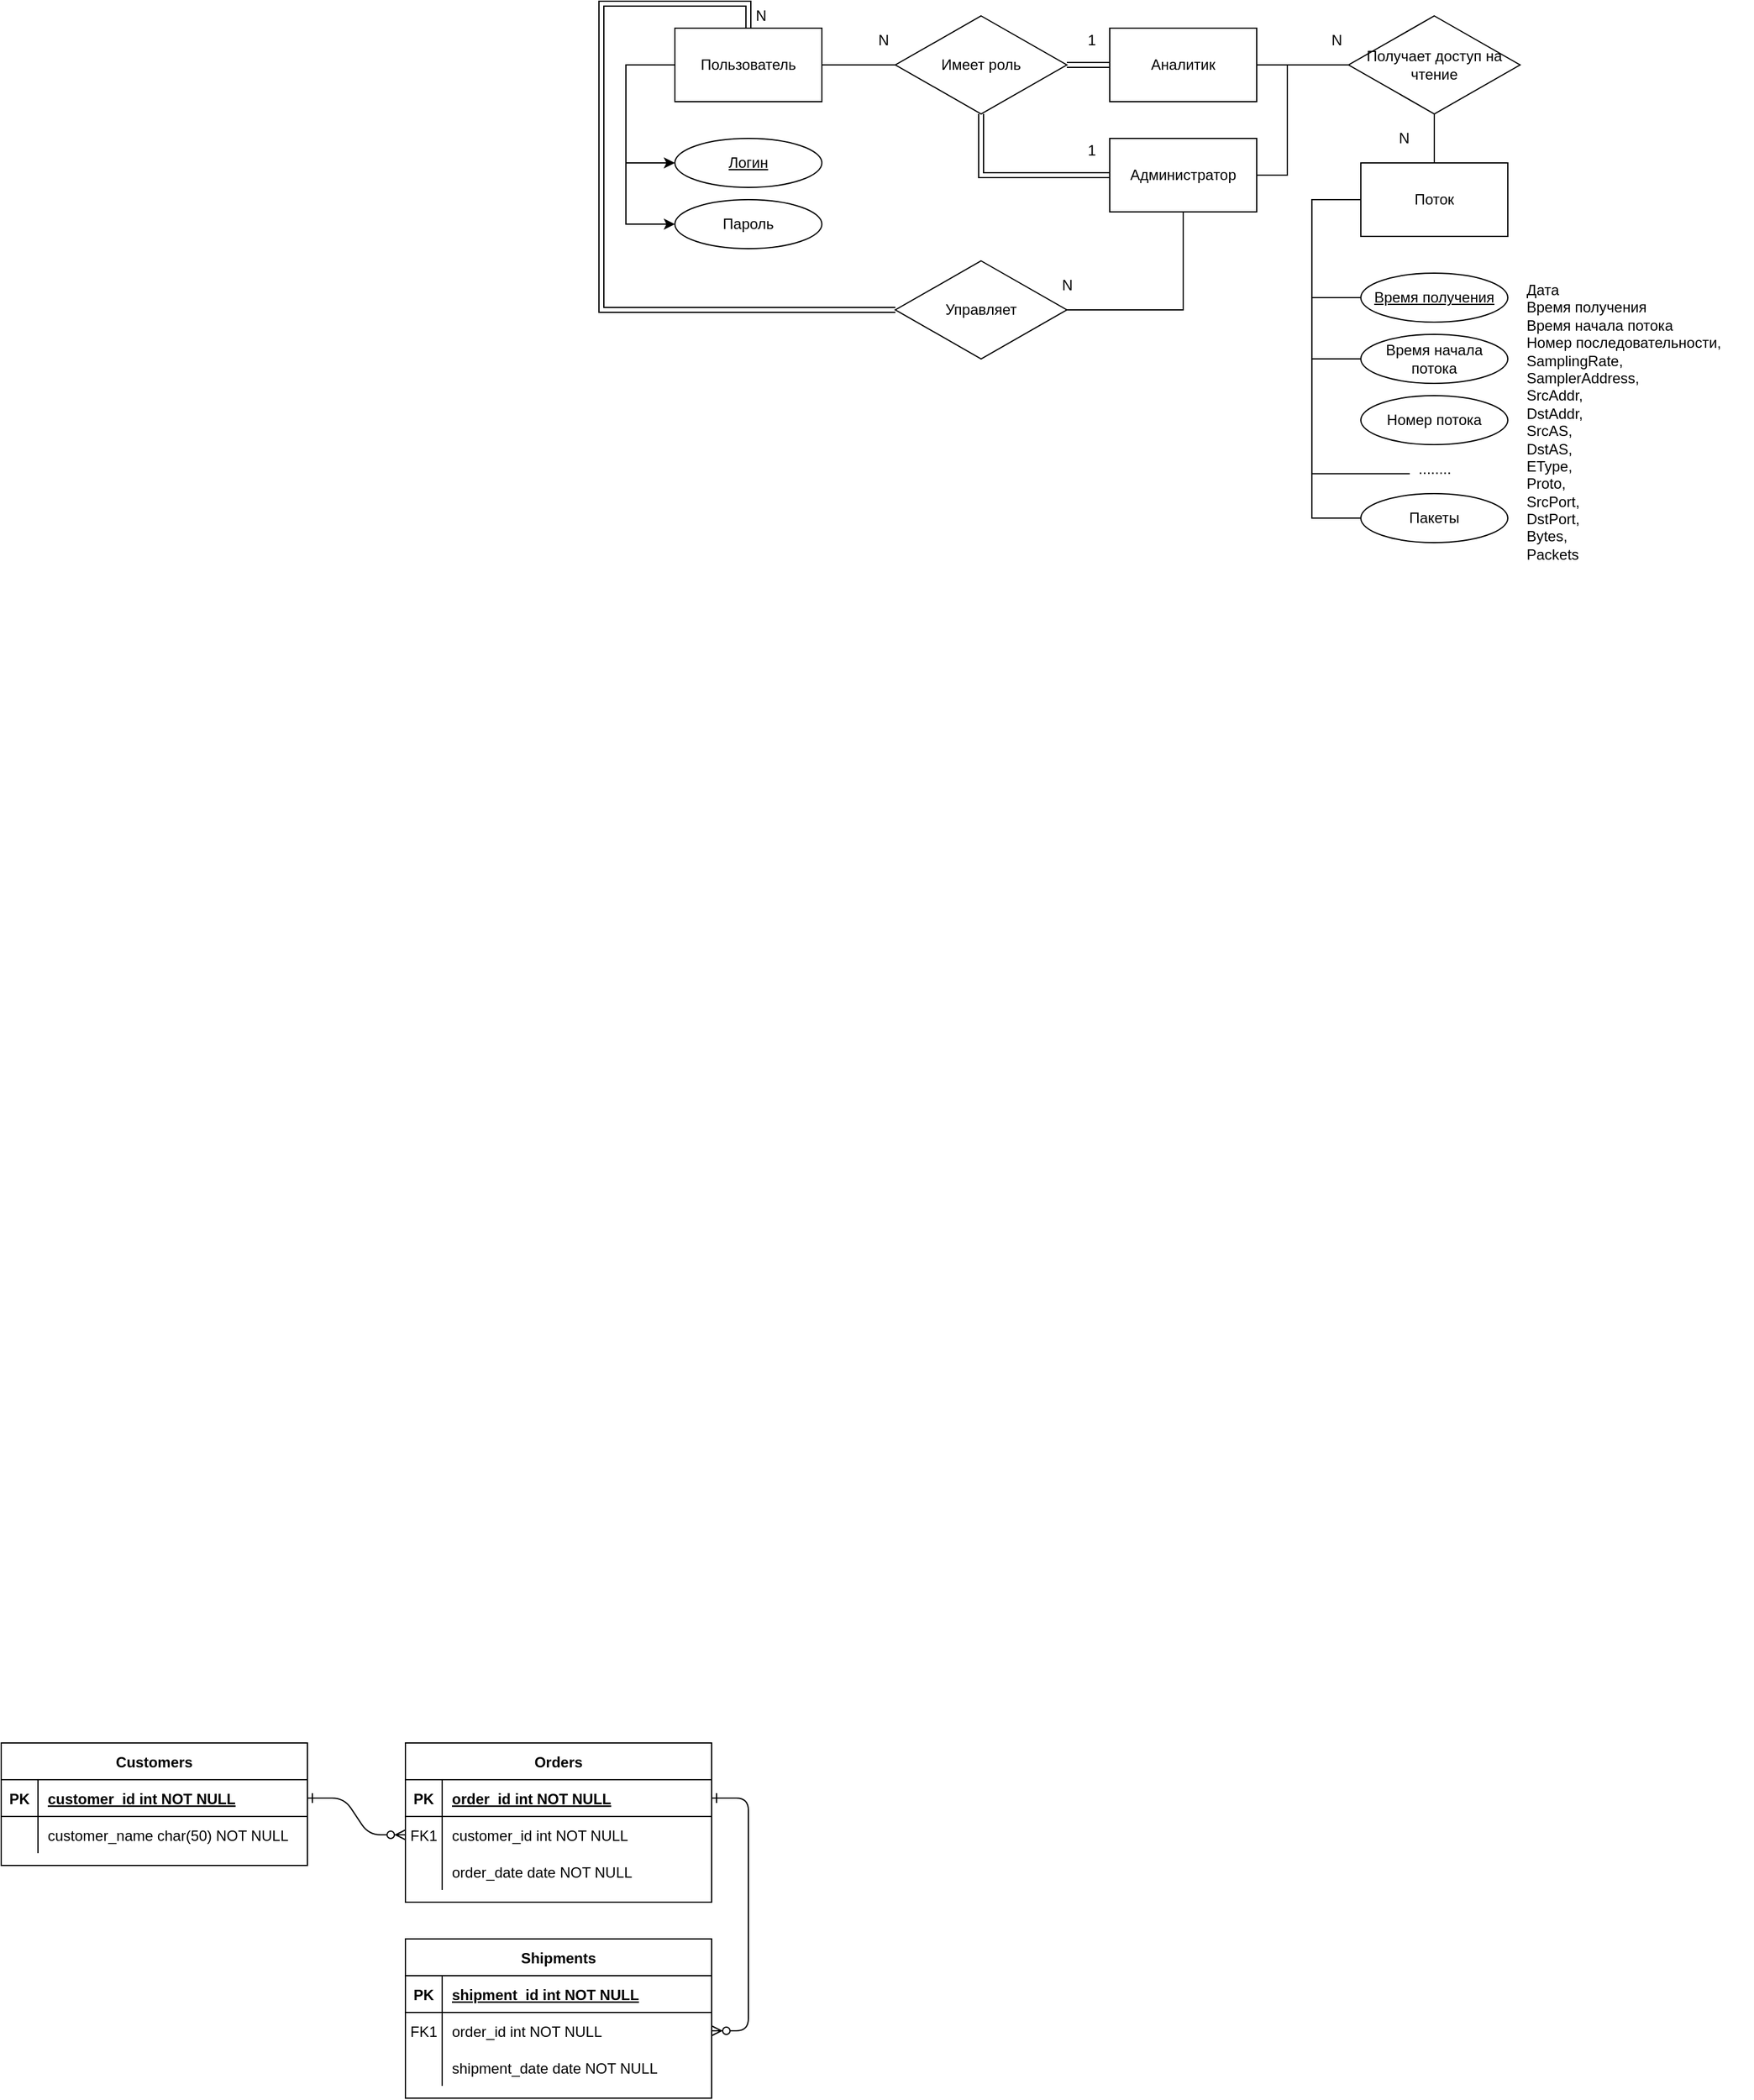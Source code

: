 <mxfile version="15.9.1" type="device"><diagram id="R2lEEEUBdFMjLlhIrx00" name="Page-1"><mxGraphModel dx="1422" dy="1843" grid="1" gridSize="10" guides="1" tooltips="1" connect="1" arrows="1" fold="1" page="1" pageScale="1" pageWidth="850" pageHeight="1100" math="0" shadow="0" extFonts="Permanent Marker^https://fonts.googleapis.com/css?family=Permanent+Marker"><root><mxCell id="0"/><mxCell id="1" parent="0"/><mxCell id="C-vyLk0tnHw3VtMMgP7b-1" value="" style="edgeStyle=entityRelationEdgeStyle;endArrow=ERzeroToMany;startArrow=ERone;endFill=1;startFill=0;" parent="1" source="C-vyLk0tnHw3VtMMgP7b-24" target="C-vyLk0tnHw3VtMMgP7b-6" edge="1"><mxGeometry width="100" height="100" relative="1" as="geometry"><mxPoint x="340" y="1550" as="sourcePoint"/><mxPoint x="440" y="1450" as="targetPoint"/></mxGeometry></mxCell><mxCell id="C-vyLk0tnHw3VtMMgP7b-12" value="" style="edgeStyle=entityRelationEdgeStyle;endArrow=ERzeroToMany;startArrow=ERone;endFill=1;startFill=0;" parent="1" source="C-vyLk0tnHw3VtMMgP7b-3" target="C-vyLk0tnHw3VtMMgP7b-17" edge="1"><mxGeometry width="100" height="100" relative="1" as="geometry"><mxPoint x="400" y="1010" as="sourcePoint"/><mxPoint x="460" y="1035" as="targetPoint"/></mxGeometry></mxCell><mxCell id="C-vyLk0tnHw3VtMMgP7b-2" value="Orders" style="shape=table;startSize=30;container=1;collapsible=1;childLayout=tableLayout;fixedRows=1;rowLines=0;fontStyle=1;align=center;resizeLast=1;" parent="1" vertex="1"><mxGeometry x="450" y="950" width="250" height="130" as="geometry"/></mxCell><mxCell id="C-vyLk0tnHw3VtMMgP7b-3" value="" style="shape=partialRectangle;collapsible=0;dropTarget=0;pointerEvents=0;fillColor=none;points=[[0,0.5],[1,0.5]];portConstraint=eastwest;top=0;left=0;right=0;bottom=1;" parent="C-vyLk0tnHw3VtMMgP7b-2" vertex="1"><mxGeometry y="30" width="250" height="30" as="geometry"/></mxCell><mxCell id="C-vyLk0tnHw3VtMMgP7b-4" value="PK" style="shape=partialRectangle;overflow=hidden;connectable=0;fillColor=none;top=0;left=0;bottom=0;right=0;fontStyle=1;" parent="C-vyLk0tnHw3VtMMgP7b-3" vertex="1"><mxGeometry width="30" height="30" as="geometry"/></mxCell><mxCell id="C-vyLk0tnHw3VtMMgP7b-5" value="order_id int NOT NULL " style="shape=partialRectangle;overflow=hidden;connectable=0;fillColor=none;top=0;left=0;bottom=0;right=0;align=left;spacingLeft=6;fontStyle=5;" parent="C-vyLk0tnHw3VtMMgP7b-3" vertex="1"><mxGeometry x="30" width="220" height="30" as="geometry"/></mxCell><mxCell id="C-vyLk0tnHw3VtMMgP7b-6" value="" style="shape=partialRectangle;collapsible=0;dropTarget=0;pointerEvents=0;fillColor=none;points=[[0,0.5],[1,0.5]];portConstraint=eastwest;top=0;left=0;right=0;bottom=0;" parent="C-vyLk0tnHw3VtMMgP7b-2" vertex="1"><mxGeometry y="60" width="250" height="30" as="geometry"/></mxCell><mxCell id="C-vyLk0tnHw3VtMMgP7b-7" value="FK1" style="shape=partialRectangle;overflow=hidden;connectable=0;fillColor=none;top=0;left=0;bottom=0;right=0;" parent="C-vyLk0tnHw3VtMMgP7b-6" vertex="1"><mxGeometry width="30" height="30" as="geometry"/></mxCell><mxCell id="C-vyLk0tnHw3VtMMgP7b-8" value="customer_id int NOT NULL" style="shape=partialRectangle;overflow=hidden;connectable=0;fillColor=none;top=0;left=0;bottom=0;right=0;align=left;spacingLeft=6;" parent="C-vyLk0tnHw3VtMMgP7b-6" vertex="1"><mxGeometry x="30" width="220" height="30" as="geometry"/></mxCell><mxCell id="C-vyLk0tnHw3VtMMgP7b-9" value="" style="shape=partialRectangle;collapsible=0;dropTarget=0;pointerEvents=0;fillColor=none;points=[[0,0.5],[1,0.5]];portConstraint=eastwest;top=0;left=0;right=0;bottom=0;" parent="C-vyLk0tnHw3VtMMgP7b-2" vertex="1"><mxGeometry y="90" width="250" height="30" as="geometry"/></mxCell><mxCell id="C-vyLk0tnHw3VtMMgP7b-10" value="" style="shape=partialRectangle;overflow=hidden;connectable=0;fillColor=none;top=0;left=0;bottom=0;right=0;" parent="C-vyLk0tnHw3VtMMgP7b-9" vertex="1"><mxGeometry width="30" height="30" as="geometry"/></mxCell><mxCell id="C-vyLk0tnHw3VtMMgP7b-11" value="order_date date NOT NULL" style="shape=partialRectangle;overflow=hidden;connectable=0;fillColor=none;top=0;left=0;bottom=0;right=0;align=left;spacingLeft=6;" parent="C-vyLk0tnHw3VtMMgP7b-9" vertex="1"><mxGeometry x="30" width="220" height="30" as="geometry"/></mxCell><mxCell id="C-vyLk0tnHw3VtMMgP7b-13" value="Shipments" style="shape=table;startSize=30;container=1;collapsible=1;childLayout=tableLayout;fixedRows=1;rowLines=0;fontStyle=1;align=center;resizeLast=1;" parent="1" vertex="1"><mxGeometry x="450" y="1110" width="250" height="130" as="geometry"/></mxCell><mxCell id="C-vyLk0tnHw3VtMMgP7b-14" value="" style="shape=partialRectangle;collapsible=0;dropTarget=0;pointerEvents=0;fillColor=none;points=[[0,0.5],[1,0.5]];portConstraint=eastwest;top=0;left=0;right=0;bottom=1;" parent="C-vyLk0tnHw3VtMMgP7b-13" vertex="1"><mxGeometry y="30" width="250" height="30" as="geometry"/></mxCell><mxCell id="C-vyLk0tnHw3VtMMgP7b-15" value="PK" style="shape=partialRectangle;overflow=hidden;connectable=0;fillColor=none;top=0;left=0;bottom=0;right=0;fontStyle=1;" parent="C-vyLk0tnHw3VtMMgP7b-14" vertex="1"><mxGeometry width="30" height="30" as="geometry"/></mxCell><mxCell id="C-vyLk0tnHw3VtMMgP7b-16" value="shipment_id int NOT NULL " style="shape=partialRectangle;overflow=hidden;connectable=0;fillColor=none;top=0;left=0;bottom=0;right=0;align=left;spacingLeft=6;fontStyle=5;" parent="C-vyLk0tnHw3VtMMgP7b-14" vertex="1"><mxGeometry x="30" width="220" height="30" as="geometry"/></mxCell><mxCell id="C-vyLk0tnHw3VtMMgP7b-17" value="" style="shape=partialRectangle;collapsible=0;dropTarget=0;pointerEvents=0;fillColor=none;points=[[0,0.5],[1,0.5]];portConstraint=eastwest;top=0;left=0;right=0;bottom=0;" parent="C-vyLk0tnHw3VtMMgP7b-13" vertex="1"><mxGeometry y="60" width="250" height="30" as="geometry"/></mxCell><mxCell id="C-vyLk0tnHw3VtMMgP7b-18" value="FK1" style="shape=partialRectangle;overflow=hidden;connectable=0;fillColor=none;top=0;left=0;bottom=0;right=0;" parent="C-vyLk0tnHw3VtMMgP7b-17" vertex="1"><mxGeometry width="30" height="30" as="geometry"/></mxCell><mxCell id="C-vyLk0tnHw3VtMMgP7b-19" value="order_id int NOT NULL" style="shape=partialRectangle;overflow=hidden;connectable=0;fillColor=none;top=0;left=0;bottom=0;right=0;align=left;spacingLeft=6;" parent="C-vyLk0tnHw3VtMMgP7b-17" vertex="1"><mxGeometry x="30" width="220" height="30" as="geometry"/></mxCell><mxCell id="C-vyLk0tnHw3VtMMgP7b-20" value="" style="shape=partialRectangle;collapsible=0;dropTarget=0;pointerEvents=0;fillColor=none;points=[[0,0.5],[1,0.5]];portConstraint=eastwest;top=0;left=0;right=0;bottom=0;" parent="C-vyLk0tnHw3VtMMgP7b-13" vertex="1"><mxGeometry y="90" width="250" height="30" as="geometry"/></mxCell><mxCell id="C-vyLk0tnHw3VtMMgP7b-21" value="" style="shape=partialRectangle;overflow=hidden;connectable=0;fillColor=none;top=0;left=0;bottom=0;right=0;" parent="C-vyLk0tnHw3VtMMgP7b-20" vertex="1"><mxGeometry width="30" height="30" as="geometry"/></mxCell><mxCell id="C-vyLk0tnHw3VtMMgP7b-22" value="shipment_date date NOT NULL" style="shape=partialRectangle;overflow=hidden;connectable=0;fillColor=none;top=0;left=0;bottom=0;right=0;align=left;spacingLeft=6;" parent="C-vyLk0tnHw3VtMMgP7b-20" vertex="1"><mxGeometry x="30" width="220" height="30" as="geometry"/></mxCell><mxCell id="C-vyLk0tnHw3VtMMgP7b-23" value="Customers" style="shape=table;startSize=30;container=1;collapsible=1;childLayout=tableLayout;fixedRows=1;rowLines=0;fontStyle=1;align=center;resizeLast=1;" parent="1" vertex="1"><mxGeometry x="120" y="950" width="250" height="100" as="geometry"/></mxCell><mxCell id="C-vyLk0tnHw3VtMMgP7b-24" value="" style="shape=partialRectangle;collapsible=0;dropTarget=0;pointerEvents=0;fillColor=none;points=[[0,0.5],[1,0.5]];portConstraint=eastwest;top=0;left=0;right=0;bottom=1;" parent="C-vyLk0tnHw3VtMMgP7b-23" vertex="1"><mxGeometry y="30" width="250" height="30" as="geometry"/></mxCell><mxCell id="C-vyLk0tnHw3VtMMgP7b-25" value="PK" style="shape=partialRectangle;overflow=hidden;connectable=0;fillColor=none;top=0;left=0;bottom=0;right=0;fontStyle=1;" parent="C-vyLk0tnHw3VtMMgP7b-24" vertex="1"><mxGeometry width="30" height="30" as="geometry"/></mxCell><mxCell id="C-vyLk0tnHw3VtMMgP7b-26" value="customer_id int NOT NULL " style="shape=partialRectangle;overflow=hidden;connectable=0;fillColor=none;top=0;left=0;bottom=0;right=0;align=left;spacingLeft=6;fontStyle=5;" parent="C-vyLk0tnHw3VtMMgP7b-24" vertex="1"><mxGeometry x="30" width="220" height="30" as="geometry"/></mxCell><mxCell id="C-vyLk0tnHw3VtMMgP7b-27" value="" style="shape=partialRectangle;collapsible=0;dropTarget=0;pointerEvents=0;fillColor=none;points=[[0,0.5],[1,0.5]];portConstraint=eastwest;top=0;left=0;right=0;bottom=0;" parent="C-vyLk0tnHw3VtMMgP7b-23" vertex="1"><mxGeometry y="60" width="250" height="30" as="geometry"/></mxCell><mxCell id="C-vyLk0tnHw3VtMMgP7b-28" value="" style="shape=partialRectangle;overflow=hidden;connectable=0;fillColor=none;top=0;left=0;bottom=0;right=0;" parent="C-vyLk0tnHw3VtMMgP7b-27" vertex="1"><mxGeometry width="30" height="30" as="geometry"/></mxCell><mxCell id="C-vyLk0tnHw3VtMMgP7b-29" value="customer_name char(50) NOT NULL" style="shape=partialRectangle;overflow=hidden;connectable=0;fillColor=none;top=0;left=0;bottom=0;right=0;align=left;spacingLeft=6;" parent="C-vyLk0tnHw3VtMMgP7b-27" vertex="1"><mxGeometry x="30" width="220" height="30" as="geometry"/></mxCell><mxCell id="nAnwodPOBz1JtzloE5wA-2" style="edgeStyle=orthogonalEdgeStyle;rounded=0;orthogonalLoop=1;jettySize=auto;html=1;entryX=0;entryY=0.5;entryDx=0;entryDy=0;" parent="1" source="nAnwodPOBz1JtzloE5wA-1" target="nAnwodPOBz1JtzloE5wA-4" edge="1"><mxGeometry relative="1" as="geometry"><mxPoint x="630" y="-310" as="targetPoint"/><Array as="points"><mxPoint x="630" y="-420"/><mxPoint x="630" y="-290"/></Array></mxGeometry></mxCell><mxCell id="nAnwodPOBz1JtzloE5wA-5" style="edgeStyle=orthogonalEdgeStyle;rounded=0;orthogonalLoop=1;jettySize=auto;html=1;entryX=0;entryY=0.5;entryDx=0;entryDy=0;" parent="1" source="nAnwodPOBz1JtzloE5wA-1" target="nAnwodPOBz1JtzloE5wA-3" edge="1"><mxGeometry relative="1" as="geometry"><Array as="points"><mxPoint x="630" y="-420"/><mxPoint x="630" y="-340"/></Array></mxGeometry></mxCell><mxCell id="nAnwodPOBz1JtzloE5wA-36" style="edgeStyle=orthogonalEdgeStyle;rounded=0;orthogonalLoop=1;jettySize=auto;html=1;endArrow=none;endFill=0;" parent="1" source="nAnwodPOBz1JtzloE5wA-1" edge="1"><mxGeometry relative="1" as="geometry"><mxPoint x="850" y="-420" as="targetPoint"/></mxGeometry></mxCell><mxCell id="nAnwodPOBz1JtzloE5wA-1" value="Пользователь" style="rounded=0;whiteSpace=wrap;html=1;" parent="1" vertex="1"><mxGeometry x="670" y="-450" width="120" height="60" as="geometry"/></mxCell><mxCell id="nAnwodPOBz1JtzloE5wA-3" value="&lt;u&gt;Логин&lt;/u&gt;" style="ellipse;whiteSpace=wrap;html=1;" parent="1" vertex="1"><mxGeometry x="670" y="-360" width="120" height="40" as="geometry"/></mxCell><mxCell id="nAnwodPOBz1JtzloE5wA-4" value="Пароль" style="ellipse;whiteSpace=wrap;html=1;" parent="1" vertex="1"><mxGeometry x="670" y="-310" width="120" height="40" as="geometry"/></mxCell><mxCell id="nAnwodPOBz1JtzloE5wA-6" style="edgeStyle=orthogonalEdgeStyle;rounded=0;orthogonalLoop=1;jettySize=auto;html=1;entryX=0;entryY=0.5;entryDx=0;entryDy=0;endArrow=none;endFill=0;" parent="1" source="nAnwodPOBz1JtzloE5wA-8" target="nAnwodPOBz1JtzloE5wA-10" edge="1"><mxGeometry relative="1" as="geometry"><mxPoint x="1190.01" y="-200" as="targetPoint"/><Array as="points"><mxPoint x="1190.01" y="-310"/><mxPoint x="1190.01" y="-180"/></Array></mxGeometry></mxCell><mxCell id="nAnwodPOBz1JtzloE5wA-7" style="edgeStyle=orthogonalEdgeStyle;rounded=0;orthogonalLoop=1;jettySize=auto;html=1;entryX=0;entryY=0.5;entryDx=0;entryDy=0;endArrow=none;endFill=0;" parent="1" source="nAnwodPOBz1JtzloE5wA-8" target="nAnwodPOBz1JtzloE5wA-9" edge="1"><mxGeometry relative="1" as="geometry"><Array as="points"><mxPoint x="1190.01" y="-310"/><mxPoint x="1190.01" y="-230"/></Array></mxGeometry></mxCell><mxCell id="nAnwodPOBz1JtzloE5wA-76" style="edgeStyle=orthogonalEdgeStyle;rounded=0;orthogonalLoop=1;jettySize=auto;html=1;entryX=0;entryY=0.5;entryDx=0;entryDy=0;endArrow=none;endFill=0;" parent="1" source="nAnwodPOBz1JtzloE5wA-8" target="nAnwodPOBz1JtzloE5wA-75" edge="1"><mxGeometry relative="1" as="geometry"><Array as="points"><mxPoint x="1190.07" y="-310"/><mxPoint x="1190.07" y="-50"/></Array></mxGeometry></mxCell><mxCell id="nAnwodPOBz1JtzloE5wA-77" style="edgeStyle=orthogonalEdgeStyle;rounded=0;orthogonalLoop=1;jettySize=auto;html=1;entryX=0;entryY=0.685;entryDx=0;entryDy=0;entryPerimeter=0;endArrow=none;endFill=0;" parent="1" source="nAnwodPOBz1JtzloE5wA-8" target="nAnwodPOBz1JtzloE5wA-74" edge="1"><mxGeometry relative="1" as="geometry"><Array as="points"><mxPoint x="1190.07" y="-310"/><mxPoint x="1190.07" y="-86"/></Array></mxGeometry></mxCell><mxCell id="nAnwodPOBz1JtzloE5wA-8" value="Поток" style="rounded=0;whiteSpace=wrap;html=1;" parent="1" vertex="1"><mxGeometry x="1230.01" y="-340" width="120" height="60" as="geometry"/></mxCell><mxCell id="nAnwodPOBz1JtzloE5wA-9" value="&lt;u&gt;Время получения&lt;/u&gt;" style="ellipse;whiteSpace=wrap;html=1;" parent="1" vertex="1"><mxGeometry x="1230.01" y="-250" width="120" height="40" as="geometry"/></mxCell><mxCell id="nAnwodPOBz1JtzloE5wA-10" value="Время начала потока" style="ellipse;whiteSpace=wrap;html=1;" parent="1" vertex="1"><mxGeometry x="1230.01" y="-200" width="120" height="40" as="geometry"/></mxCell><mxCell id="nAnwodPOBz1JtzloE5wA-56" style="edgeStyle=orthogonalEdgeStyle;rounded=0;orthogonalLoop=1;jettySize=auto;html=1;entryX=0;entryY=0.5;entryDx=0;entryDy=0;shape=link;" parent="1" source="nAnwodPOBz1JtzloE5wA-37" target="nAnwodPOBz1JtzloE5wA-53" edge="1"><mxGeometry relative="1" as="geometry"/></mxCell><mxCell id="nAnwodPOBz1JtzloE5wA-60" style="edgeStyle=orthogonalEdgeStyle;shape=link;rounded=0;orthogonalLoop=1;jettySize=auto;html=1;entryX=0;entryY=0.5;entryDx=0;entryDy=0;" parent="1" source="nAnwodPOBz1JtzloE5wA-37" target="nAnwodPOBz1JtzloE5wA-50" edge="1"><mxGeometry relative="1" as="geometry"><Array as="points"><mxPoint x="920" y="-330"/></Array></mxGeometry></mxCell><mxCell id="nAnwodPOBz1JtzloE5wA-37" value="Имеет роль" style="rhombus;whiteSpace=wrap;html=1;" parent="1" vertex="1"><mxGeometry x="850" y="-460" width="140" height="80" as="geometry"/></mxCell><mxCell id="nAnwodPOBz1JtzloE5wA-64" style="edgeStyle=orthogonalEdgeStyle;rounded=0;orthogonalLoop=1;jettySize=auto;html=1;entryX=1;entryY=0.5;entryDx=0;entryDy=0;endArrow=none;endFill=0;" parent="1" source="nAnwodPOBz1JtzloE5wA-50" target="nAnwodPOBz1JtzloE5wA-63" edge="1"><mxGeometry relative="1" as="geometry"><Array as="points"><mxPoint x="1085" y="-220"/></Array></mxGeometry></mxCell><mxCell id="nAnwodPOBz1JtzloE5wA-138" style="edgeStyle=orthogonalEdgeStyle;rounded=0;orthogonalLoop=1;jettySize=auto;html=1;entryX=0;entryY=0.5;entryDx=0;entryDy=0;endArrow=none;endFill=0;" parent="1" source="nAnwodPOBz1JtzloE5wA-50" target="nAnwodPOBz1JtzloE5wA-61" edge="1"><mxGeometry relative="1" as="geometry"><Array as="points"><mxPoint x="1170" y="-330"/><mxPoint x="1170" y="-420"/></Array></mxGeometry></mxCell><mxCell id="nAnwodPOBz1JtzloE5wA-50" value="Администратор" style="rounded=0;whiteSpace=wrap;html=1;" parent="1" vertex="1"><mxGeometry x="1025" y="-360" width="120" height="60" as="geometry"/></mxCell><mxCell id="nAnwodPOBz1JtzloE5wA-67" style="edgeStyle=orthogonalEdgeStyle;rounded=0;orthogonalLoop=1;jettySize=auto;html=1;endArrow=none;endFill=0;" parent="1" source="nAnwodPOBz1JtzloE5wA-53" target="nAnwodPOBz1JtzloE5wA-61" edge="1"><mxGeometry relative="1" as="geometry"/></mxCell><mxCell id="nAnwodPOBz1JtzloE5wA-53" value="Аналитик" style="rounded=0;whiteSpace=wrap;html=1;" parent="1" vertex="1"><mxGeometry x="1025" y="-450" width="120" height="60" as="geometry"/></mxCell><mxCell id="1gk5_fMfr_FOw98BSFkA-3" style="edgeStyle=orthogonalEdgeStyle;rounded=0;orthogonalLoop=1;jettySize=auto;html=1;exitX=0.5;exitY=1;exitDx=0;exitDy=0;fontSize=9;endArrow=none;endFill=0;" edge="1" parent="1" source="nAnwodPOBz1JtzloE5wA-61" target="nAnwodPOBz1JtzloE5wA-8"><mxGeometry relative="1" as="geometry"/></mxCell><mxCell id="nAnwodPOBz1JtzloE5wA-61" value="Получает доступ на чтение" style="rhombus;whiteSpace=wrap;html=1;" parent="1" vertex="1"><mxGeometry x="1220" y="-460" width="140" height="80" as="geometry"/></mxCell><mxCell id="nAnwodPOBz1JtzloE5wA-65" style="edgeStyle=orthogonalEdgeStyle;shape=link;rounded=0;orthogonalLoop=1;jettySize=auto;html=1;entryX=0.5;entryY=0;entryDx=0;entryDy=0;" parent="1" source="nAnwodPOBz1JtzloE5wA-63" target="nAnwodPOBz1JtzloE5wA-1" edge="1"><mxGeometry relative="1" as="geometry"><Array as="points"><mxPoint x="610" y="-220"/><mxPoint x="610" y="-470"/><mxPoint x="730" y="-470"/></Array></mxGeometry></mxCell><mxCell id="nAnwodPOBz1JtzloE5wA-63" value="Управляет" style="rhombus;whiteSpace=wrap;html=1;" parent="1" vertex="1"><mxGeometry x="850" y="-260" width="140" height="80" as="geometry"/></mxCell><mxCell id="nAnwodPOBz1JtzloE5wA-72" value="&amp;nbsp; &amp;nbsp; Дата&lt;br&gt;&amp;nbsp; &amp;nbsp; Время получения&lt;br&gt;&amp;nbsp; &amp;nbsp; Время начала потока&lt;br&gt;&amp;nbsp; &amp;nbsp; Номер последовательности,&lt;br&gt;&amp;nbsp; &amp;nbsp; SamplingRate,&lt;br&gt;&amp;nbsp; &amp;nbsp; SamplerAddress,&lt;br&gt;&amp;nbsp; &amp;nbsp; SrcAddr,&lt;br&gt;&amp;nbsp; &amp;nbsp; DstAddr,&lt;br&gt;&amp;nbsp; &amp;nbsp; SrcAS,&lt;br&gt;&amp;nbsp; &amp;nbsp; DstAS,&lt;br&gt;&amp;nbsp; &amp;nbsp; EType,&lt;br&gt;&amp;nbsp; &amp;nbsp; Proto,&lt;br&gt;&amp;nbsp; &amp;nbsp; SrcPort,&lt;br&gt;&amp;nbsp; &amp;nbsp; DstPort,&lt;br&gt;&amp;nbsp; &amp;nbsp; Bytes,&lt;br&gt;&amp;nbsp; &amp;nbsp; Packets" style="text;whiteSpace=wrap;html=1;" parent="1" vertex="1"><mxGeometry x="1350.01" y="-250" width="199.94" height="240" as="geometry"/></mxCell><mxCell id="nAnwodPOBz1JtzloE5wA-73" value="Номер потока" style="ellipse;whiteSpace=wrap;html=1;" parent="1" vertex="1"><mxGeometry x="1230.01" y="-150" width="120" height="40" as="geometry"/></mxCell><mxCell id="nAnwodPOBz1JtzloE5wA-74" value="........" style="text;html=1;align=center;verticalAlign=middle;resizable=0;points=[];autosize=1;strokeColor=none;" parent="1" vertex="1"><mxGeometry x="1270.01" y="-100" width="40" height="20" as="geometry"/></mxCell><mxCell id="nAnwodPOBz1JtzloE5wA-75" value="Пакеты" style="ellipse;whiteSpace=wrap;html=1;" parent="1" vertex="1"><mxGeometry x="1230.01" y="-70" width="120" height="40" as="geometry"/></mxCell><mxCell id="nAnwodPOBz1JtzloE5wA-120" value="N" style="text;html=1;align=center;verticalAlign=middle;resizable=0;points=[];autosize=1;strokeColor=none;" parent="1" vertex="1"><mxGeometry x="1255" y="-370" width="20" height="20" as="geometry"/></mxCell><mxCell id="nAnwodPOBz1JtzloE5wA-130" value="N" style="text;html=1;align=center;verticalAlign=middle;resizable=0;points=[];autosize=1;strokeColor=none;" parent="1" vertex="1"><mxGeometry x="1200" y="-450" width="20" height="20" as="geometry"/></mxCell><mxCell id="nAnwodPOBz1JtzloE5wA-132" value="N" style="text;html=1;align=center;verticalAlign=middle;resizable=0;points=[];autosize=1;strokeColor=none;" parent="1" vertex="1"><mxGeometry x="830.0" y="-450" width="20" height="20" as="geometry"/></mxCell><mxCell id="nAnwodPOBz1JtzloE5wA-133" value="N" style="text;html=1;align=center;verticalAlign=middle;resizable=0;points=[];autosize=1;strokeColor=none;" parent="1" vertex="1"><mxGeometry x="730.06" y="-470" width="20" height="20" as="geometry"/></mxCell><mxCell id="nAnwodPOBz1JtzloE5wA-134" value="N" style="text;html=1;align=center;verticalAlign=middle;resizable=0;points=[];autosize=1;strokeColor=none;" parent="1" vertex="1"><mxGeometry x="980.06" y="-250" width="20" height="20" as="geometry"/></mxCell><mxCell id="nAnwodPOBz1JtzloE5wA-136" value="1" style="text;html=1;align=center;verticalAlign=middle;resizable=0;points=[];autosize=1;strokeColor=none;" parent="1" vertex="1"><mxGeometry x="1000.06" y="-450" width="20" height="20" as="geometry"/></mxCell><mxCell id="nAnwodPOBz1JtzloE5wA-137" value="1" style="text;html=1;align=center;verticalAlign=middle;resizable=0;points=[];autosize=1;strokeColor=none;" parent="1" vertex="1"><mxGeometry x="1000.06" y="-360" width="20" height="20" as="geometry"/></mxCell></root></mxGraphModel></diagram></mxfile>